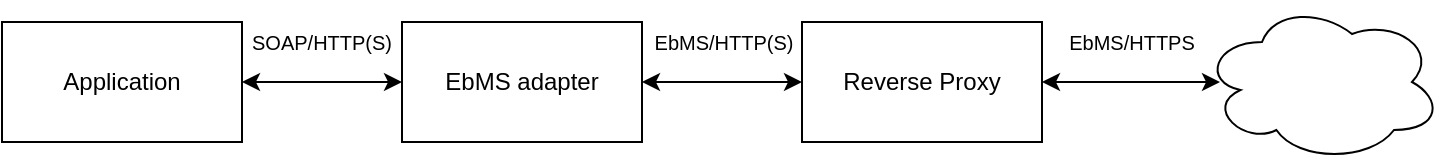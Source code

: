 <mxfile version="13.7.3" type="device"><diagram id="a6iQtjaXIqg0IrFmKAQb" name="Page-1"><mxGraphModel dx="1952" dy="976" grid="1" gridSize="10" guides="1" tooltips="1" connect="1" arrows="1" fold="1" page="1" pageScale="1" pageWidth="850" pageHeight="1100" math="0" shadow="0"><root><mxCell id="0"/><mxCell id="1" parent="0"/><mxCell id="NDS0De5LWpgUasbStw3w-1" value="" style="ellipse;shape=cloud;whiteSpace=wrap;html=1;" parent="1" vertex="1"><mxGeometry x="560" y="120" width="120" height="80" as="geometry"/></mxCell><mxCell id="NDS0De5LWpgUasbStw3w-2" value="EbMS adapter" style="rounded=0;whiteSpace=wrap;html=1;" parent="1" vertex="1"><mxGeometry x="160" y="130" width="120" height="60" as="geometry"/></mxCell><mxCell id="NDS0De5LWpgUasbStw3w-4" value="Application" style="rounded=0;whiteSpace=wrap;html=1;" parent="1" vertex="1"><mxGeometry x="-40" y="130" width="120" height="60" as="geometry"/></mxCell><mxCell id="NDS0De5LWpgUasbStw3w-9" value="" style="endArrow=classic;startArrow=classic;html=1;entryX=0;entryY=0.5;entryDx=0;entryDy=0;exitX=1;exitY=0.5;exitDx=0;exitDy=0;" parent="1" source="NDS0De5LWpgUasbStw3w-4" target="NDS0De5LWpgUasbStw3w-2" edge="1"><mxGeometry width="50" height="50" relative="1" as="geometry"><mxPoint x="400" y="310" as="sourcePoint"/><mxPoint x="450" y="260" as="targetPoint"/></mxGeometry></mxCell><mxCell id="NDS0De5LWpgUasbStw3w-10" value="EbMS/HTTP(S)" style="text;html=1;strokeColor=none;fillColor=none;align=center;verticalAlign=middle;whiteSpace=wrap;rounded=0;fontSize=10;" parent="1" vertex="1"><mxGeometry x="301" y="130" width="40" height="20" as="geometry"/></mxCell><mxCell id="NDS0De5LWpgUasbStw3w-12" value="SOAP/HTTP(S)" style="text;html=1;strokeColor=none;fillColor=none;align=center;verticalAlign=middle;whiteSpace=wrap;rounded=0;fontSize=10;" parent="1" vertex="1"><mxGeometry x="100" y="130" width="40" height="20" as="geometry"/></mxCell><mxCell id="5MJSdLQs3skPlbm5-8lY-2" value="Reverse Proxy" style="rounded=0;whiteSpace=wrap;html=1;" parent="1" vertex="1"><mxGeometry x="360" y="130" width="120" height="60" as="geometry"/></mxCell><mxCell id="5MJSdLQs3skPlbm5-8lY-3" value="" style="endArrow=classic;startArrow=classic;html=1;exitX=1;exitY=0.5;exitDx=0;exitDy=0;entryX=0;entryY=0.5;entryDx=0;entryDy=0;" parent="1" source="NDS0De5LWpgUasbStw3w-2" target="5MJSdLQs3skPlbm5-8lY-2" edge="1"><mxGeometry width="50" height="50" relative="1" as="geometry"><mxPoint x="210" y="520" as="sourcePoint"/><mxPoint x="260" y="470" as="targetPoint"/></mxGeometry></mxCell><mxCell id="5MJSdLQs3skPlbm5-8lY-4" value="" style="endArrow=classic;startArrow=classic;html=1;exitX=1;exitY=0.5;exitDx=0;exitDy=0;entryX=0.075;entryY=0.5;entryDx=0;entryDy=0;entryPerimeter=0;verticalAlign=middle;" parent="1" source="5MJSdLQs3skPlbm5-8lY-2" target="NDS0De5LWpgUasbStw3w-1" edge="1"><mxGeometry width="50" height="50" relative="1" as="geometry"><mxPoint x="210" y="520" as="sourcePoint"/><mxPoint x="260" y="470" as="targetPoint"/></mxGeometry></mxCell><mxCell id="uDeOVDmSKAAHxOEY3G5d-1" value="EbMS/HTTPS" style="text;html=1;strokeColor=none;fillColor=none;align=center;verticalAlign=middle;whiteSpace=wrap;rounded=0;fontSize=10;" parent="1" vertex="1"><mxGeometry x="505" y="130" width="40" height="20" as="geometry"/></mxCell></root></mxGraphModel></diagram></mxfile>